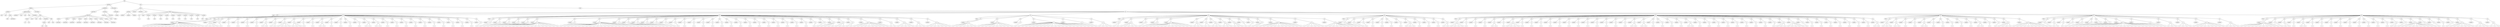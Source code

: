 graph Tree {
	"t0" [label = "TEI"];
	"t1" [label = "teiHeader"];
	"t2" [label = "fileDesc"];
	"t3" [label = "titleStmt"];
	"t4" [label = "title"];
	"t5" [label = "title"];
	"t6" [label = "author"];
	"t7" [label = "idno"];
	"t8" [label = "persName"];
	"t9" [label = "publicationStmt"];
	"t10" [label = "publisher"];
	"t11" [label = "idno"];
	"t12" [label = "idno"];
	"t13" [label = "idno"];
	"t14" [label = "availability"];
	"t15" [label = "licence"];
	"t16" [label = "ab"];
	"t17" [label = "ref"];
	"t18" [label = "sourceDesc"];
	"t19" [label = "bibl"];
	"t20" [label = "name"];
	"t21" [label = "idno"];
	"t22" [label = "idno"];
	"t23" [label = "availability"];
	"t24" [label = "licence"];
	"t25" [label = "ab"];
	"t26" [label = "ref"];
	"t27" [label = "bibl"];
	"t28" [label = "date"];
	"t29" [label = "idno"];
	"t30" [label = "profileDesc"];
	"t31" [label = "particDesc"];
	"t32" [label = "listPerson"];
	"t33" [label = "person"];
	"t34" [label = "persName"];
	"t35" [label = "person"];
	"t36" [label = "persName"];
	"t37" [label = "person"];
	"t38" [label = "persName"];
	"t39" [label = "person"];
	"t40" [label = "persName"];
	"t41" [label = "person"];
	"t42" [label = "persName"];
	"t43" [label = "person"];
	"t44" [label = "persName"];
	"t45" [label = "person"];
	"t46" [label = "persName"];
	"t47" [label = "person"];
	"t48" [label = "persName"];
	"t49" [label = "person"];
	"t50" [label = "persName"];
	"t51" [label = "textClass"];
	"t52" [label = "keywords"];
	"t53" [label = "term"];
	"t54" [label = "term"];
	"t55" [label = "classCode"];
	"t56" [label = "revisionDesc"];
	"t57" [label = "listChange"];
	"t58" [label = "change"];
	"t59" [label = "text"];
	"t60" [label = "front"];
	"t61" [label = "docTitle"];
	"t62" [label = "titlePart"];
	"t63" [label = "titlePart"];
	"t64" [label = "titlePart"];
	"t65" [label = "docDate"];
	"t66" [label = "docAuthor"];
	"t67" [label = "div"];
	"t68" [label = "div"];
	"t69" [label = "p"];
	"t70" [label = "castList"];
	"t71" [label = "head"];
	"t72" [label = "castItem"];
	"t73" [label = "role"];
	"t74" [label = "castItem"];
	"t75" [label = "role"];
	"t76" [label = "castItem"];
	"t77" [label = "role"];
	"t78" [label = "castItem"];
	"t79" [label = "role"];
	"t80" [label = "castItem"];
	"t81" [label = "role"];
	"t82" [label = "castItem"];
	"t83" [label = "role"];
	"t84" [label = "castItem"];
	"t85" [label = "role"];
	"t86" [label = "castItem"];
	"t87" [label = "role"];
	"t88" [label = "castItem"];
	"t89" [label = "role"];
	"t90" [label = "castItem"];
	"t91" [label = "role"];
	"t92" [label = "body"];
	"t93" [label = "div"];
	"t94" [label = "head"];
	"t95" [label = "div"];
	"t96" [label = "head"];
	"t97" [label = "sp"];
	"t98" [label = "speaker"];
	"t99" [label = "p"];
	"t100" [label = "s"];
	"t101" [label = "s"];
	"t102" [label = "s"];
	"t103" [label = "s"];
	"t104" [label = "s"];
	"t105" [label = "s"];
	"t106" [label = "s"];
	"t107" [label = "s"];
	"t108" [label = "s"];
	"t109" [label = "s"];
	"t110" [label = "s"];
	"t111" [label = "s"];
	"t112" [label = "s"];
	"t113" [label = "s"];
	"t114" [label = "s"];
	"t115" [label = "s"];
	"t116" [label = "s"];
	"t117" [label = "div"];
	"t118" [label = "head"];
	"t119" [label = "sp"];
	"t120" [label = "speaker"];
	"t121" [label = "p"];
	"t122" [label = "s"];
	"t123" [label = "s"];
	"t124" [label = "s"];
	"t125" [label = "s"];
	"t126" [label = "sp"];
	"t127" [label = "speaker"];
	"t128" [label = "p"];
	"t129" [label = "s"];
	"t130" [label = "sp"];
	"t131" [label = "speaker"];
	"t132" [label = "p"];
	"t133" [label = "s"];
	"t134" [label = "sp"];
	"t135" [label = "speaker"];
	"t136" [label = "p"];
	"t137" [label = "s"];
	"t138" [label = "sp"];
	"t139" [label = "speaker"];
	"t140" [label = "p"];
	"t141" [label = "s"];
	"t142" [label = "sp"];
	"t143" [label = "speaker"];
	"t144" [label = "p"];
	"t145" [label = "s"];
	"t146" [label = "sp"];
	"t147" [label = "speaker"];
	"t148" [label = "p"];
	"t149" [label = "s"];
	"t150" [label = "s"];
	"t151" [label = "sp"];
	"t152" [label = "speaker"];
	"t153" [label = "p"];
	"t154" [label = "s"];
	"t155" [label = "s"];
	"t156" [label = "sp"];
	"t157" [label = "speaker"];
	"t158" [label = "p"];
	"t159" [label = "s"];
	"t160" [label = "s"];
	"t161" [label = "s"];
	"t162" [label = "s"];
	"t163" [label = "sp"];
	"t164" [label = "speaker"];
	"t165" [label = "p"];
	"t166" [label = "s"];
	"t167" [label = "s"];
	"t168" [label = "s"];
	"t169" [label = "sp"];
	"t170" [label = "speaker"];
	"t171" [label = "p"];
	"t172" [label = "s"];
	"t173" [label = "sp"];
	"t174" [label = "speaker"];
	"t175" [label = "p"];
	"t176" [label = "s"];
	"t177" [label = "sp"];
	"t178" [label = "speaker"];
	"t179" [label = "p"];
	"t180" [label = "s"];
	"t181" [label = "s"];
	"t182" [label = "sp"];
	"t183" [label = "speaker"];
	"t184" [label = "p"];
	"t185" [label = "s"];
	"t186" [label = "sp"];
	"t187" [label = "speaker"];
	"t188" [label = "p"];
	"t189" [label = "s"];
	"t190" [label = "sp"];
	"t191" [label = "speaker"];
	"t192" [label = "p"];
	"t193" [label = "s"];
	"t194" [label = "sp"];
	"t195" [label = "speaker"];
	"t196" [label = "p"];
	"t197" [label = "s"];
	"t198" [label = "sp"];
	"t199" [label = "speaker"];
	"t200" [label = "p"];
	"t201" [label = "s"];
	"t202" [label = "s"];
	"t203" [label = "sp"];
	"t204" [label = "speaker"];
	"t205" [label = "p"];
	"t206" [label = "s"];
	"t207" [label = "s"];
	"t208" [label = "sp"];
	"t209" [label = "speaker"];
	"t210" [label = "p"];
	"t211" [label = "s"];
	"t212" [label = "sp"];
	"t213" [label = "speaker"];
	"t214" [label = "p"];
	"t215" [label = "s"];
	"t216" [label = "sp"];
	"t217" [label = "speaker"];
	"t218" [label = "p"];
	"t219" [label = "s"];
	"t220" [label = "sp"];
	"t221" [label = "speaker"];
	"t222" [label = "p"];
	"t223" [label = "s"];
	"t224" [label = "sp"];
	"t225" [label = "speaker"];
	"t226" [label = "p"];
	"t227" [label = "s"];
	"t228" [label = "sp"];
	"t229" [label = "speaker"];
	"t230" [label = "p"];
	"t231" [label = "s"];
	"t232" [label = "sp"];
	"t233" [label = "speaker"];
	"t234" [label = "p"];
	"t235" [label = "s"];
	"t236" [label = "sp"];
	"t237" [label = "speaker"];
	"t238" [label = "p"];
	"t239" [label = "s"];
	"t240" [label = "sp"];
	"t241" [label = "speaker"];
	"t242" [label = "p"];
	"t243" [label = "s"];
	"t244" [label = "sp"];
	"t245" [label = "speaker"];
	"t246" [label = "p"];
	"t247" [label = "s"];
	"t248" [label = "sp"];
	"t249" [label = "speaker"];
	"t250" [label = "p"];
	"t251" [label = "s"];
	"t252" [label = "div"];
	"t253" [label = "head"];
	"t254" [label = "sp"];
	"t255" [label = "speaker"];
	"t256" [label = "p"];
	"t257" [label = "s"];
	"t258" [label = "sp"];
	"t259" [label = "speaker"];
	"t260" [label = "p"];
	"t261" [label = "s"];
	"t262" [label = "sp"];
	"t263" [label = "speaker"];
	"t264" [label = "p"];
	"t265" [label = "s"];
	"t266" [label = "sp"];
	"t267" [label = "speaker"];
	"t268" [label = "p"];
	"t269" [label = "s"];
	"t270" [label = "sp"];
	"t271" [label = "speaker"];
	"t272" [label = "p"];
	"t273" [label = "s"];
	"t274" [label = "s"];
	"t275" [label = "s"];
	"t276" [label = "sp"];
	"t277" [label = "speaker"];
	"t278" [label = "p"];
	"t279" [label = "s"];
	"t280" [label = "s"];
	"t281" [label = "s"];
	"t282" [label = "s"];
	"t283" [label = "s"];
	"t284" [label = "s"];
	"t285" [label = "s"];
	"t286" [label = "s"];
	"t287" [label = "s"];
	"t288" [label = "s"];
	"t289" [label = "s"];
	"t290" [label = "s"];
	"t291" [label = "s"];
	"t292" [label = "s"];
	"t293" [label = "s"];
	"t294" [label = "sp"];
	"t295" [label = "speaker"];
	"t296" [label = "p"];
	"t297" [label = "s"];
	"t298" [label = "sp"];
	"t299" [label = "speaker"];
	"t300" [label = "p"];
	"t301" [label = "s"];
	"t302" [label = "s"];
	"t303" [label = "s"];
	"t304" [label = "s"];
	"t305" [label = "s"];
	"t306" [label = "s"];
	"t307" [label = "s"];
	"t308" [label = "s"];
	"t309" [label = "s"];
	"t310" [label = "s"];
	"t311" [label = "s"];
	"t312" [label = "s"];
	"t313" [label = "s"];
	"t314" [label = "s"];
	"t315" [label = "s"];
	"t316" [label = "s"];
	"t317" [label = "s"];
	"t318" [label = "s"];
	"t319" [label = "s"];
	"t320" [label = "sp"];
	"t321" [label = "speaker"];
	"t322" [label = "p"];
	"t323" [label = "s"];
	"t324" [label = "s"];
	"t325" [label = "sp"];
	"t326" [label = "speaker"];
	"t327" [label = "p"];
	"t328" [label = "s"];
	"t329" [label = "s"];
	"t330" [label = "s"];
	"t331" [label = "s"];
	"t332" [label = "s"];
	"t333" [label = "sp"];
	"t334" [label = "speaker"];
	"t335" [label = "p"];
	"t336" [label = "s"];
	"t337" [label = "s"];
	"t338" [label = "sp"];
	"t339" [label = "speaker"];
	"t340" [label = "p"];
	"t341" [label = "s"];
	"t342" [label = "sp"];
	"t343" [label = "speaker"];
	"t344" [label = "p"];
	"t345" [label = "s"];
	"t346" [label = "sp"];
	"t347" [label = "speaker"];
	"t348" [label = "p"];
	"t349" [label = "s"];
	"t350" [label = "sp"];
	"t351" [label = "speaker"];
	"t352" [label = "p"];
	"t353" [label = "s"];
	"t354" [label = "sp"];
	"t355" [label = "speaker"];
	"t356" [label = "p"];
	"t357" [label = "s"];
	"t358" [label = "sp"];
	"t359" [label = "speaker"];
	"t360" [label = "p"];
	"t361" [label = "s"];
	"t362" [label = "sp"];
	"t363" [label = "speaker"];
	"t364" [label = "p"];
	"t365" [label = "s"];
	"t366" [label = "sp"];
	"t367" [label = "speaker"];
	"t368" [label = "p"];
	"t369" [label = "s"];
	"t370" [label = "sp"];
	"t371" [label = "speaker"];
	"t372" [label = "p"];
	"t373" [label = "s"];
	"t374" [label = "sp"];
	"t375" [label = "speaker"];
	"t376" [label = "p"];
	"t377" [label = "s"];
	"t378" [label = "sp"];
	"t379" [label = "speaker"];
	"t380" [label = "p"];
	"t381" [label = "s"];
	"t382" [label = "sp"];
	"t383" [label = "speaker"];
	"t384" [label = "p"];
	"t385" [label = "s"];
	"t386" [label = "sp"];
	"t387" [label = "speaker"];
	"t388" [label = "p"];
	"t389" [label = "s"];
	"t390" [label = "sp"];
	"t391" [label = "speaker"];
	"t392" [label = "p"];
	"t393" [label = "s"];
	"t394" [label = "sp"];
	"t395" [label = "speaker"];
	"t396" [label = "p"];
	"t397" [label = "s"];
	"t398" [label = "sp"];
	"t399" [label = "speaker"];
	"t400" [label = "p"];
	"t401" [label = "s"];
	"t402" [label = "sp"];
	"t403" [label = "speaker"];
	"t404" [label = "p"];
	"t405" [label = "s"];
	"t406" [label = "sp"];
	"t407" [label = "speaker"];
	"t408" [label = "p"];
	"t409" [label = "s"];
	"t410" [label = "sp"];
	"t411" [label = "speaker"];
	"t412" [label = "p"];
	"t413" [label = "s"];
	"t414" [label = "sp"];
	"t415" [label = "speaker"];
	"t416" [label = "p"];
	"t417" [label = "s"];
	"t418" [label = "sp"];
	"t419" [label = "speaker"];
	"t420" [label = "p"];
	"t421" [label = "s"];
	"t422" [label = "s"];
	"t423" [label = "s"];
	"t424" [label = "s"];
	"t425" [label = "sp"];
	"t426" [label = "speaker"];
	"t427" [label = "p"];
	"t428" [label = "s"];
	"t429" [label = "s"];
	"t430" [label = "s"];
	"t431" [label = "sp"];
	"t432" [label = "speaker"];
	"t433" [label = "p"];
	"t434" [label = "s"];
	"t435" [label = "s"];
	"t436" [label = "sp"];
	"t437" [label = "speaker"];
	"t438" [label = "p"];
	"t439" [label = "s"];
	"t440" [label = "s"];
	"t441" [label = "s"];
	"t442" [label = "s"];
	"t443" [label = "s"];
	"t444" [label = "s"];
	"t445" [label = "s"];
	"t446" [label = "s"];
	"t447" [label = "s"];
	"t448" [label = "s"];
	"t449" [label = "sp"];
	"t450" [label = "speaker"];
	"t451" [label = "p"];
	"t452" [label = "s"];
	"t453" [label = "s"];
	"t454" [label = "sp"];
	"t455" [label = "speaker"];
	"t456" [label = "p"];
	"t457" [label = "s"];
	"t458" [label = "s"];
	"t459" [label = "s"];
	"t460" [label = "s"];
	"t461" [label = "s"];
	"t462" [label = "sp"];
	"t463" [label = "speaker"];
	"t464" [label = "p"];
	"t465" [label = "s"];
	"t466" [label = "s"];
	"t467" [label = "s"];
	"t468" [label = "sp"];
	"t469" [label = "speaker"];
	"t470" [label = "p"];
	"t471" [label = "s"];
	"t472" [label = "s"];
	"t473" [label = "s"];
	"t474" [label = "s"];
	"t475" [label = "s"];
	"t476" [label = "s"];
	"t477" [label = "s"];
	"t478" [label = "div"];
	"t479" [label = "head"];
	"t480" [label = "sp"];
	"t481" [label = "speaker"];
	"t482" [label = "p"];
	"t483" [label = "s"];
	"t484" [label = "s"];
	"t485" [label = "s"];
	"t486" [label = "s"];
	"t487" [label = "s"];
	"t488" [label = "s"];
	"t489" [label = "s"];
	"t490" [label = "sp"];
	"t491" [label = "speaker"];
	"t492" [label = "p"];
	"t493" [label = "s"];
	"t494" [label = "s"];
	"t495" [label = "s"];
	"t496" [label = "s"];
	"t497" [label = "s"];
	"t498" [label = "s"];
	"t499" [label = "s"];
	"t500" [label = "s"];
	"t501" [label = "s"];
	"t502" [label = "s"];
	"t503" [label = "sp"];
	"t504" [label = "speaker"];
	"t505" [label = "p"];
	"t506" [label = "s"];
	"t507" [label = "sp"];
	"t508" [label = "speaker"];
	"t509" [label = "p"];
	"t510" [label = "s"];
	"t511" [label = "s"];
	"t512" [label = "s"];
	"t513" [label = "s"];
	"t514" [label = "s"];
	"t515" [label = "s"];
	"t516" [label = "s"];
	"t517" [label = "s"];
	"t518" [label = "s"];
	"t519" [label = "s"];
	"t520" [label = "s"];
	"t521" [label = "s"];
	"t522" [label = "s"];
	"t523" [label = "s"];
	"t524" [label = "s"];
	"t525" [label = "s"];
	"t526" [label = "s"];
	"t527" [label = "s"];
	"t528" [label = "s"];
	"t529" [label = "s"];
	"t530" [label = "s"];
	"t531" [label = "sp"];
	"t532" [label = "speaker"];
	"t533" [label = "p"];
	"t534" [label = "s"];
	"t535" [label = "sp"];
	"t536" [label = "speaker"];
	"t537" [label = "p"];
	"t538" [label = "s"];
	"t539" [label = "s"];
	"t540" [label = "s"];
	"t541" [label = "s"];
	"t542" [label = "div"];
	"t543" [label = "head"];
	"t544" [label = "sp"];
	"t545" [label = "speaker"];
	"t546" [label = "p"];
	"t547" [label = "s"];
	"t548" [label = "s"];
	"t549" [label = "sp"];
	"t550" [label = "speaker"];
	"t551" [label = "p"];
	"t552" [label = "s"];
	"t553" [label = "s"];
	"t554" [label = "s"];
	"t555" [label = "s"];
	"t556" [label = "s"];
	"t557" [label = "sp"];
	"t558" [label = "speaker"];
	"t559" [label = "p"];
	"t560" [label = "s"];
	"t561" [label = "sp"];
	"t562" [label = "speaker"];
	"t563" [label = "p"];
	"t564" [label = "s"];
	"t565" [label = "sp"];
	"t566" [label = "speaker"];
	"t567" [label = "p"];
	"t568" [label = "s"];
	"t569" [label = "s"];
	"t570" [label = "s"];
	"t571" [label = "s"];
	"t572" [label = "s"];
	"t573" [label = "s"];
	"t574" [label = "s"];
	"t575" [label = "s"];
	"t576" [label = "s"];
	"t577" [label = "s"];
	"t578" [label = "s"];
	"t579" [label = "s"];
	"t580" [label = "s"];
	"t581" [label = "sp"];
	"t582" [label = "speaker"];
	"t583" [label = "p"];
	"t584" [label = "s"];
	"t585" [label = "s"];
	"t586" [label = "s"];
	"t587" [label = "sp"];
	"t588" [label = "speaker"];
	"t589" [label = "p"];
	"t590" [label = "s"];
	"t591" [label = "s"];
	"t592" [label = "sp"];
	"t593" [label = "speaker"];
	"t594" [label = "p"];
	"t595" [label = "s"];
	"t596" [label = "s"];
	"t597" [label = "s"];
	"t598" [label = "sp"];
	"t599" [label = "speaker"];
	"t600" [label = "p"];
	"t601" [label = "s"];
	"t602" [label = "s"];
	"t603" [label = "s"];
	"t604" [label = "sp"];
	"t605" [label = "speaker"];
	"t606" [label = "p"];
	"t607" [label = "s"];
	"t608" [label = "s"];
	"t609" [label = "s"];
	"t610" [label = "sp"];
	"t611" [label = "speaker"];
	"t612" [label = "p"];
	"t613" [label = "s"];
	"t614" [label = "sp"];
	"t615" [label = "speaker"];
	"t616" [label = "p"];
	"t617" [label = "s"];
	"t618" [label = "sp"];
	"t619" [label = "speaker"];
	"t620" [label = "p"];
	"t621" [label = "s"];
	"t622" [label = "s"];
	"t623" [label = "sp"];
	"t624" [label = "speaker"];
	"t625" [label = "p"];
	"t626" [label = "s"];
	"t627" [label = "s"];
	"t628" [label = "s"];
	"t629" [label = "s"];
	"t630" [label = "s"];
	"t631" [label = "s"];
	"t632" [label = "s"];
	"t633" [label = "s"];
	"t634" [label = "s"];
	"t635" [label = "s"];
	"t636" [label = "s"];
	"t637" [label = "s"];
	"t638" [label = "sp"];
	"t639" [label = "speaker"];
	"t640" [label = "p"];
	"t641" [label = "s"];
	"t642" [label = "s"];
	"t643" [label = "s"];
	"t644" [label = "s"];
	"t645" [label = "s"];
	"t646" [label = "s"];
	"t647" [label = "sp"];
	"t648" [label = "speaker"];
	"t649" [label = "p"];
	"t650" [label = "s"];
	"t651" [label = "s"];
	"t652" [label = "s"];
	"t653" [label = "s"];
	"t654" [label = "s"];
	"t655" [label = "s"];
	"t656" [label = "s"];
	"t657" [label = "s"];
	"t658" [label = "div"];
	"t659" [label = "head"];
	"t660" [label = "sp"];
	"t661" [label = "speaker"];
	"t662" [label = "p"];
	"t663" [label = "s"];
	"t664" [label = "s"];
	"t665" [label = "sp"];
	"t666" [label = "speaker"];
	"t667" [label = "p"];
	"t668" [label = "s"];
	"t669" [label = "sp"];
	"t670" [label = "speaker"];
	"t671" [label = "p"];
	"t672" [label = "s"];
	"t673" [label = "sp"];
	"t674" [label = "speaker"];
	"t675" [label = "p"];
	"t676" [label = "s"];
	"t677" [label = "sp"];
	"t678" [label = "speaker"];
	"t679" [label = "p"];
	"t680" [label = "s"];
	"t681" [label = "sp"];
	"t682" [label = "speaker"];
	"t683" [label = "p"];
	"t684" [label = "s"];
	"t685" [label = "sp"];
	"t686" [label = "speaker"];
	"t687" [label = "p"];
	"t688" [label = "s"];
	"t689" [label = "sp"];
	"t690" [label = "speaker"];
	"t691" [label = "p"];
	"t692" [label = "s"];
	"t693" [label = "s"];
	"t694" [label = "s"];
	"t695" [label = "sp"];
	"t696" [label = "speaker"];
	"t697" [label = "p"];
	"t698" [label = "s"];
	"t699" [label = "sp"];
	"t700" [label = "speaker"];
	"t701" [label = "p"];
	"t702" [label = "s"];
	"t703" [label = "sp"];
	"t704" [label = "speaker"];
	"t705" [label = "p"];
	"t706" [label = "s"];
	"t707" [label = "sp"];
	"t708" [label = "speaker"];
	"t709" [label = "p"];
	"t710" [label = "s"];
	"t711" [label = "s"];
	"t712" [label = "div"];
	"t713" [label = "head"];
	"t714" [label = "sp"];
	"t715" [label = "speaker"];
	"t716" [label = "p"];
	"t717" [label = "s"];
	"t718" [label = "s"];
	"t719" [label = "s"];
	"t720" [label = "s"];
	"t721" [label = "sp"];
	"t722" [label = "speaker"];
	"t723" [label = "p"];
	"t724" [label = "s"];
	"t725" [label = "sp"];
	"t726" [label = "speaker"];
	"t727" [label = "p"];
	"t728" [label = "s"];
	"t729" [label = "sp"];
	"t730" [label = "speaker"];
	"t731" [label = "p"];
	"t732" [label = "s"];
	"t733" [label = "sp"];
	"t734" [label = "speaker"];
	"t735" [label = "p"];
	"t736" [label = "s"];
	"t737" [label = "s"];
	"t738" [label = "sp"];
	"t739" [label = "speaker"];
	"t740" [label = "p"];
	"t741" [label = "s"];
	"t742" [label = "sp"];
	"t743" [label = "speaker"];
	"t744" [label = "p"];
	"t745" [label = "s"];
	"t746" [label = "s"];
	"t747" [label = "s"];
	"t748" [label = "s"];
	"t749" [label = "sp"];
	"t750" [label = "speaker"];
	"t751" [label = "p"];
	"t752" [label = "s"];
	"t753" [label = "sp"];
	"t754" [label = "speaker"];
	"t755" [label = "p"];
	"t756" [label = "s"];
	"t757" [label = "sp"];
	"t758" [label = "speaker"];
	"t759" [label = "p"];
	"t760" [label = "s"];
	"t761" [label = "sp"];
	"t762" [label = "speaker"];
	"t763" [label = "p"];
	"t764" [label = "s"];
	"t765" [label = "sp"];
	"t766" [label = "speaker"];
	"t767" [label = "p"];
	"t768" [label = "s"];
	"t769" [label = "sp"];
	"t770" [label = "speaker"];
	"t771" [label = "p"];
	"t772" [label = "s"];
	"t773" [label = "sp"];
	"t774" [label = "speaker"];
	"t775" [label = "p"];
	"t776" [label = "s"];
	"t777" [label = "sp"];
	"t778" [label = "speaker"];
	"t779" [label = "p"];
	"t780" [label = "s"];
	"t781" [label = "sp"];
	"t782" [label = "speaker"];
	"t783" [label = "p"];
	"t784" [label = "s"];
	"t785" [label = "sp"];
	"t786" [label = "speaker"];
	"t787" [label = "p"];
	"t788" [label = "s"];
	"t789" [label = "sp"];
	"t790" [label = "speaker"];
	"t791" [label = "p"];
	"t792" [label = "s"];
	"t793" [label = "sp"];
	"t794" [label = "speaker"];
	"t795" [label = "p"];
	"t796" [label = "s"];
	"t797" [label = "sp"];
	"t798" [label = "speaker"];
	"t799" [label = "p"];
	"t800" [label = "s"];
	"t801" [label = "s"];
	"t802" [label = "sp"];
	"t803" [label = "speaker"];
	"t804" [label = "p"];
	"t805" [label = "s"];
	"t806" [label = "s"];
	"t807" [label = "sp"];
	"t808" [label = "speaker"];
	"t809" [label = "p"];
	"t810" [label = "s"];
	"t811" [label = "sp"];
	"t812" [label = "speaker"];
	"t813" [label = "p"];
	"t814" [label = "s"];
	"t815" [label = "sp"];
	"t816" [label = "speaker"];
	"t817" [label = "p"];
	"t818" [label = "s"];
	"t819" [label = "sp"];
	"t820" [label = "speaker"];
	"t821" [label = "p"];
	"t822" [label = "s"];
	"t823" [label = "sp"];
	"t824" [label = "speaker"];
	"t825" [label = "p"];
	"t826" [label = "s"];
	"t827" [label = "s"];
	"t828" [label = "sp"];
	"t829" [label = "speaker"];
	"t830" [label = "p"];
	"t831" [label = "s"];
	"t832" [label = "sp"];
	"t833" [label = "speaker"];
	"t834" [label = "p"];
	"t835" [label = "s"];
	"t836" [label = "sp"];
	"t837" [label = "speaker"];
	"t838" [label = "p"];
	"t839" [label = "s"];
	"t840" [label = "sp"];
	"t841" [label = "speaker"];
	"t842" [label = "p"];
	"t843" [label = "s"];
	"t844" [label = "sp"];
	"t845" [label = "speaker"];
	"t846" [label = "p"];
	"t847" [label = "s"];
	"t848" [label = "sp"];
	"t849" [label = "speaker"];
	"t850" [label = "p"];
	"t851" [label = "s"];
	"t852" [label = "sp"];
	"t853" [label = "speaker"];
	"t854" [label = "p"];
	"t855" [label = "s"];
	"t856" [label = "sp"];
	"t857" [label = "speaker"];
	"t858" [label = "p"];
	"t859" [label = "s"];
	"t860" [label = "sp"];
	"t861" [label = "speaker"];
	"t862" [label = "p"];
	"t863" [label = "s"];
	"t864" [label = "sp"];
	"t865" [label = "speaker"];
	"t866" [label = "p"];
	"t867" [label = "s"];
	"t868" [label = "s"];
	"t869" [label = "s"];
	"t870" [label = "sp"];
	"t871" [label = "speaker"];
	"t872" [label = "p"];
	"t873" [label = "s"];
	"t874" [label = "s"];
	"t875" [label = "s"];
	"t876" [label = "s"];
	"t877" [label = "s"];
	"t878" [label = "sp"];
	"t879" [label = "speaker"];
	"t880" [label = "p"];
	"t881" [label = "s"];
	"t882" [label = "sp"];
	"t883" [label = "speaker"];
	"t884" [label = "p"];
	"t885" [label = "s"];
	"t886" [label = "sp"];
	"t887" [label = "speaker"];
	"t888" [label = "p"];
	"t889" [label = "s"];
	"t890" [label = "sp"];
	"t891" [label = "speaker"];
	"t892" [label = "p"];
	"t893" [label = "s"];
	"t894" [label = "sp"];
	"t895" [label = "speaker"];
	"t896" [label = "p"];
	"t897" [label = "s"];
	"t898" [label = "sp"];
	"t899" [label = "speaker"];
	"t900" [label = "p"];
	"t901" [label = "s"];
	"t902" [label = "sp"];
	"t903" [label = "speaker"];
	"t904" [label = "p"];
	"t905" [label = "s"];
	"t906" [label = "sp"];
	"t907" [label = "speaker"];
	"t908" [label = "p"];
	"t909" [label = "s"];
	"t910" [label = "sp"];
	"t911" [label = "speaker"];
	"t912" [label = "p"];
	"t913" [label = "s"];
	"t914" [label = "s"];
	"t915" [label = "div"];
	"t916" [label = "head"];
	"t917" [label = "sp"];
	"t918" [label = "speaker"];
	"t919" [label = "p"];
	"t920" [label = "s"];
	"t921" [label = "s"];
	"t922" [label = "s"];
	"t923" [label = "sp"];
	"t924" [label = "speaker"];
	"t925" [label = "p"];
	"t926" [label = "s"];
	"t927" [label = "s"];
	"t928" [label = "sp"];
	"t929" [label = "speaker"];
	"t930" [label = "p"];
	"t931" [label = "s"];
	"t932" [label = "sp"];
	"t933" [label = "speaker"];
	"t934" [label = "p"];
	"t935" [label = "s"];
	"t936" [label = "sp"];
	"t937" [label = "speaker"];
	"t938" [label = "p"];
	"t939" [label = "s"];
	"t940" [label = "s"];
	"t941" [label = "sp"];
	"t942" [label = "speaker"];
	"t943" [label = "p"];
	"t944" [label = "s"];
	"t945" [label = "sp"];
	"t946" [label = "speaker"];
	"t947" [label = "p"];
	"t948" [label = "s"];
	"t949" [label = "sp"];
	"t950" [label = "speaker"];
	"t951" [label = "p"];
	"t952" [label = "s"];
	"t953" [label = "sp"];
	"t954" [label = "speaker"];
	"t955" [label = "p"];
	"t956" [label = "s"];
	"t957" [label = "sp"];
	"t958" [label = "speaker"];
	"t959" [label = "p"];
	"t960" [label = "s"];
	"t961" [label = "sp"];
	"t962" [label = "speaker"];
	"t963" [label = "p"];
	"t964" [label = "s"];
	"t965" [label = "s"];
	"t966" [label = "sp"];
	"t967" [label = "speaker"];
	"t968" [label = "p"];
	"t969" [label = "s"];
	"t970" [label = "sp"];
	"t971" [label = "speaker"];
	"t972" [label = "p"];
	"t973" [label = "s"];
	"t974" [label = "sp"];
	"t975" [label = "speaker"];
	"t976" [label = "p"];
	"t977" [label = "s"];
	"t978" [label = "s"];
	"t979" [label = "s"];
	"t980" [label = "s"];
	"t981" [label = "sp"];
	"t982" [label = "speaker"];
	"t983" [label = "p"];
	"t984" [label = "s"];
	"t985" [label = "s"];
	"t986" [label = "s"];
	"t987" [label = "s"];
	"t988" [label = "s"];
	"t989" [label = "s"];
	"t990" [label = "s"];
	"t991" [label = "s"];
	"t992" [label = "s"];
	"t993" [label = "s"];
	"t994" [label = "div"];
	"t995" [label = "head"];
	"t996" [label = "sp"];
	"t997" [label = "speaker"];
	"t998" [label = "p"];
	"t999" [label = "s"];
	"t1000" [label = "sp"];
	"t1001" [label = "speaker"];
	"t1002" [label = "p"];
	"t1003" [label = "s"];
	"t1004" [label = "s"];
	"t1005" [label = "sp"];
	"t1006" [label = "speaker"];
	"t1007" [label = "p"];
	"t1008" [label = "s"];
	"t1009" [label = "sp"];
	"t1010" [label = "speaker"];
	"t1011" [label = "p"];
	"t1012" [label = "s"];
	"t1013" [label = "sp"];
	"t1014" [label = "speaker"];
	"t1015" [label = "p"];
	"t1016" [label = "s"];
	"t1017" [label = "sp"];
	"t1018" [label = "speaker"];
	"t1019" [label = "p"];
	"t1020" [label = "s"];
	"t1021" [label = "s"];
	"t1022" [label = "sp"];
	"t1023" [label = "speaker"];
	"t1024" [label = "p"];
	"t1025" [label = "s"];
	"t1026" [label = "sp"];
	"t1027" [label = "speaker"];
	"t1028" [label = "p"];
	"t1029" [label = "s"];
	"t1030" [label = "sp"];
	"t1031" [label = "speaker"];
	"t1032" [label = "p"];
	"t1033" [label = "s"];
	"t1034" [label = "s"];
	"t1035" [label = "s"];
	"t1036" [label = "s"];
	"t1037" [label = "s"];
	"t1038" [label = "s"];
	"t1039" [label = "s"];
	"t1040" [label = "s"];
	"t1041" [label = "s"];
	"t1042" [label = "s"];
	"t1043" [label = "s"];
	"t1044" [label = "s"];
	"t1045" [label = "s"];
	"t1046" [label = "s"];
	"t1047" [label = "s"];
	"t1048" [label = "s"];
	"t1049" [label = "s"];
	"t1050" [label = "s"];
	"t1051" [label = "s"];
	"t1052" [label = "s"];
	"t1053" [label = "s"];
	"t1054" [label = "sp"];
	"t1055" [label = "speaker"];
	"t1056" [label = "p"];
	"t1057" [label = "s"];
	"t1058" [label = "sp"];
	"t1059" [label = "speaker"];
	"t1060" [label = "p"];
	"t1061" [label = "s"];
	"t1062" [label = "s"];
	"t1063" [label = "s"];
	"t1064" [label = "sp"];
	"t1065" [label = "speaker"];
	"t1066" [label = "p"];
	"t1067" [label = "s"];
	"t1068" [label = "s"];
	"t1069" [label = "s"];
	"t1070" [label = "s"];
	"t1071" [label = "sp"];
	"t1072" [label = "speaker"];
	"t1073" [label = "p"];
	"t1074" [label = "s"];
	"t1075" [label = "s"];
	"t1076" [label = "s"];
	"t1077" [label = "s"];
	"t1078" [label = "s"];
	"t1079" [label = "s"];
	"t1080" [label = "s"];
	"t1081" [label = "s"];
	"t1082" [label = "s"];
	"t1083" [label = "sp"];
	"t1084" [label = "speaker"];
	"t1085" [label = "p"];
	"t1086" [label = "s"];
	"t1087" [label = "s"];
	"t1088" [label = "s"];
	"t1089" [label = "s"];
	"t1090" [label = "div"];
	"t1091" [label = "head"];
	"t1092" [label = "sp"];
	"t1093" [label = "speaker"];
	"t1094" [label = "p"];
	"t1095" [label = "s"];
	"t1096" [label = "s"];
	"t1097" [label = "s"];
	"t1098" [label = "s"];
	"t1099" [label = "s"];
	"t1100" [label = "s"];
	"t1101" [label = "s"];
	"t1102" [label = "s"];
	"t1103" [label = "s"];
	"t1104" [label = "s"];
	"t1105" [label = "s"];
	"t1106" [label = "sp"];
	"t1107" [label = "speaker"];
	"t1108" [label = "p"];
	"t1109" [label = "s"];
	"t1110" [label = "sp"];
	"t1111" [label = "speaker"];
	"t1112" [label = "p"];
	"t1113" [label = "s"];
	"t1114" [label = "s"];
	"t1115" [label = "sp"];
	"t1116" [label = "speaker"];
	"t1117" [label = "p"];
	"t1118" [label = "s"];
	"t1119" [label = "sp"];
	"t1120" [label = "speaker"];
	"t1121" [label = "p"];
	"t1122" [label = "s"];
	"t1123" [label = "s"];
	"t1124" [label = "sp"];
	"t1125" [label = "speaker"];
	"t1126" [label = "p"];
	"t1127" [label = "s"];
	"t1128" [label = "sp"];
	"t1129" [label = "speaker"];
	"t1130" [label = "p"];
	"t1131" [label = "s"];
	"t1132" [label = "sp"];
	"t1133" [label = "speaker"];
	"t1134" [label = "p"];
	"t1135" [label = "s"];
	"t1136" [label = "sp"];
	"t1137" [label = "speaker"];
	"t1138" [label = "p"];
	"t1139" [label = "s"];
	"t1140" [label = "sp"];
	"t1141" [label = "speaker"];
	"t1142" [label = "p"];
	"t1143" [label = "s"];
	"t1144" [label = "sp"];
	"t1145" [label = "speaker"];
	"t1146" [label = "p"];
	"t1147" [label = "s"];
	"t1148" [label = "sp"];
	"t1149" [label = "speaker"];
	"t1150" [label = "p"];
	"t1151" [label = "s"];
	"t1152" [label = "sp"];
	"t1153" [label = "speaker"];
	"t1154" [label = "p"];
	"t1155" [label = "s"];
	"t1156" [label = "sp"];
	"t1157" [label = "speaker"];
	"t1158" [label = "p"];
	"t1159" [label = "s"];
	"t1160" [label = "sp"];
	"t1161" [label = "speaker"];
	"t1162" [label = "p"];
	"t1163" [label = "s"];
	"t1164" [label = "s"];
	"t1165" [label = "sp"];
	"t1166" [label = "speaker"];
	"t1167" [label = "p"];
	"t1168" [label = "s"];
	"t1169" [label = "sp"];
	"t1170" [label = "speaker"];
	"t1171" [label = "p"];
	"t1172" [label = "s"];
	"t1173" [label = "s"];
	"t1174" [label = "s"];
	"t1175" [label = "s"];
	"t1176" [label = "s"];
	"t1177" [label = "s"];
	"t1178" [label = "s"];
	"t1179" [label = "s"];
	"t1180" [label = "s"];
	"t1181" [label = "sp"];
	"t1182" [label = "speaker"];
	"t1183" [label = "p"];
	"t1184" [label = "s"];
	"t1185" [label = "sp"];
	"t1186" [label = "speaker"];
	"t1187" [label = "p"];
	"t1188" [label = "s"];
	"t1189" [label = "sp"];
	"t1190" [label = "speaker"];
	"t1191" [label = "p"];
	"t1192" [label = "s"];
	"t1193" [label = "sp"];
	"t1194" [label = "speaker"];
	"t1195" [label = "p"];
	"t1196" [label = "s"];
	"t1197" [label = "sp"];
	"t1198" [label = "speaker"];
	"t1199" [label = "p"];
	"t1200" [label = "s"];
	"t1201" [label = "s"];
	"t1202" [label = "s"];
	"t1203" [label = "s"];
	"t1204" [label = "s"];
	"t1205" [label = "s"];
	"t1206" [label = "s"];
	"t1207" [label = "sp"];
	"t1208" [label = "speaker"];
	"t1209" [label = "p"];
	"t1210" [label = "s"];
	"t1211" [label = "s"];
	"t1212" [label = "s"];
	"t1213" [label = "s"];
	"t1214" [label = "sp"];
	"t1215" [label = "speaker"];
	"t1216" [label = "p"];
	"t1217" [label = "s"];
	"t1218" [label = "s"];
	"t1219" [label = "s"];
	"t0" -- "t1";
	"t1" -- "t2";
	"t2" -- "t3";
	"t3" -- "t4";
	"t3" -- "t5";
	"t3" -- "t6";
	"t6" -- "t7";
	"t6" -- "t8";
	"t2" -- "t9";
	"t9" -- "t10";
	"t9" -- "t11";
	"t9" -- "t12";
	"t9" -- "t13";
	"t9" -- "t14";
	"t14" -- "t15";
	"t15" -- "t16";
	"t15" -- "t17";
	"t2" -- "t18";
	"t18" -- "t19";
	"t19" -- "t20";
	"t19" -- "t21";
	"t19" -- "t22";
	"t19" -- "t23";
	"t23" -- "t24";
	"t24" -- "t25";
	"t24" -- "t26";
	"t19" -- "t27";
	"t27" -- "t28";
	"t27" -- "t29";
	"t1" -- "t30";
	"t30" -- "t31";
	"t31" -- "t32";
	"t32" -- "t33";
	"t33" -- "t34";
	"t32" -- "t35";
	"t35" -- "t36";
	"t32" -- "t37";
	"t37" -- "t38";
	"t32" -- "t39";
	"t39" -- "t40";
	"t32" -- "t41";
	"t41" -- "t42";
	"t32" -- "t43";
	"t43" -- "t44";
	"t32" -- "t45";
	"t45" -- "t46";
	"t32" -- "t47";
	"t47" -- "t48";
	"t32" -- "t49";
	"t49" -- "t50";
	"t30" -- "t51";
	"t51" -- "t52";
	"t52" -- "t53";
	"t52" -- "t54";
	"t51" -- "t55";
	"t1" -- "t56";
	"t56" -- "t57";
	"t57" -- "t58";
	"t0" -- "t59";
	"t59" -- "t60";
	"t60" -- "t61";
	"t61" -- "t62";
	"t61" -- "t63";
	"t61" -- "t64";
	"t60" -- "t65";
	"t60" -- "t66";
	"t60" -- "t67";
	"t67" -- "t68";
	"t68" -- "t69";
	"t60" -- "t70";
	"t70" -- "t71";
	"t70" -- "t72";
	"t72" -- "t73";
	"t70" -- "t74";
	"t74" -- "t75";
	"t70" -- "t76";
	"t76" -- "t77";
	"t70" -- "t78";
	"t78" -- "t79";
	"t70" -- "t80";
	"t80" -- "t81";
	"t70" -- "t82";
	"t82" -- "t83";
	"t70" -- "t84";
	"t84" -- "t85";
	"t70" -- "t86";
	"t86" -- "t87";
	"t70" -- "t88";
	"t88" -- "t89";
	"t70" -- "t90";
	"t90" -- "t91";
	"t59" -- "t92";
	"t92" -- "t93";
	"t93" -- "t94";
	"t93" -- "t95";
	"t95" -- "t96";
	"t95" -- "t97";
	"t97" -- "t98";
	"t97" -- "t99";
	"t99" -- "t100";
	"t99" -- "t101";
	"t99" -- "t102";
	"t99" -- "t103";
	"t99" -- "t104";
	"t99" -- "t105";
	"t99" -- "t106";
	"t99" -- "t107";
	"t99" -- "t108";
	"t99" -- "t109";
	"t99" -- "t110";
	"t99" -- "t111";
	"t99" -- "t112";
	"t99" -- "t113";
	"t99" -- "t114";
	"t99" -- "t115";
	"t99" -- "t116";
	"t93" -- "t117";
	"t117" -- "t118";
	"t117" -- "t119";
	"t119" -- "t120";
	"t119" -- "t121";
	"t121" -- "t122";
	"t121" -- "t123";
	"t121" -- "t124";
	"t121" -- "t125";
	"t117" -- "t126";
	"t126" -- "t127";
	"t126" -- "t128";
	"t128" -- "t129";
	"t117" -- "t130";
	"t130" -- "t131";
	"t130" -- "t132";
	"t132" -- "t133";
	"t117" -- "t134";
	"t134" -- "t135";
	"t134" -- "t136";
	"t136" -- "t137";
	"t117" -- "t138";
	"t138" -- "t139";
	"t138" -- "t140";
	"t140" -- "t141";
	"t117" -- "t142";
	"t142" -- "t143";
	"t142" -- "t144";
	"t144" -- "t145";
	"t117" -- "t146";
	"t146" -- "t147";
	"t146" -- "t148";
	"t148" -- "t149";
	"t148" -- "t150";
	"t117" -- "t151";
	"t151" -- "t152";
	"t151" -- "t153";
	"t153" -- "t154";
	"t153" -- "t155";
	"t117" -- "t156";
	"t156" -- "t157";
	"t156" -- "t158";
	"t158" -- "t159";
	"t158" -- "t160";
	"t158" -- "t161";
	"t158" -- "t162";
	"t117" -- "t163";
	"t163" -- "t164";
	"t163" -- "t165";
	"t165" -- "t166";
	"t165" -- "t167";
	"t165" -- "t168";
	"t117" -- "t169";
	"t169" -- "t170";
	"t169" -- "t171";
	"t171" -- "t172";
	"t117" -- "t173";
	"t173" -- "t174";
	"t173" -- "t175";
	"t175" -- "t176";
	"t117" -- "t177";
	"t177" -- "t178";
	"t177" -- "t179";
	"t179" -- "t180";
	"t179" -- "t181";
	"t117" -- "t182";
	"t182" -- "t183";
	"t182" -- "t184";
	"t184" -- "t185";
	"t117" -- "t186";
	"t186" -- "t187";
	"t186" -- "t188";
	"t188" -- "t189";
	"t117" -- "t190";
	"t190" -- "t191";
	"t190" -- "t192";
	"t192" -- "t193";
	"t117" -- "t194";
	"t194" -- "t195";
	"t194" -- "t196";
	"t196" -- "t197";
	"t117" -- "t198";
	"t198" -- "t199";
	"t198" -- "t200";
	"t200" -- "t201";
	"t200" -- "t202";
	"t117" -- "t203";
	"t203" -- "t204";
	"t203" -- "t205";
	"t205" -- "t206";
	"t205" -- "t207";
	"t117" -- "t208";
	"t208" -- "t209";
	"t208" -- "t210";
	"t210" -- "t211";
	"t117" -- "t212";
	"t212" -- "t213";
	"t212" -- "t214";
	"t214" -- "t215";
	"t117" -- "t216";
	"t216" -- "t217";
	"t216" -- "t218";
	"t218" -- "t219";
	"t117" -- "t220";
	"t220" -- "t221";
	"t220" -- "t222";
	"t222" -- "t223";
	"t117" -- "t224";
	"t224" -- "t225";
	"t224" -- "t226";
	"t226" -- "t227";
	"t117" -- "t228";
	"t228" -- "t229";
	"t228" -- "t230";
	"t230" -- "t231";
	"t117" -- "t232";
	"t232" -- "t233";
	"t232" -- "t234";
	"t234" -- "t235";
	"t117" -- "t236";
	"t236" -- "t237";
	"t236" -- "t238";
	"t238" -- "t239";
	"t117" -- "t240";
	"t240" -- "t241";
	"t240" -- "t242";
	"t242" -- "t243";
	"t117" -- "t244";
	"t244" -- "t245";
	"t244" -- "t246";
	"t246" -- "t247";
	"t117" -- "t248";
	"t248" -- "t249";
	"t248" -- "t250";
	"t250" -- "t251";
	"t93" -- "t252";
	"t252" -- "t253";
	"t252" -- "t254";
	"t254" -- "t255";
	"t254" -- "t256";
	"t256" -- "t257";
	"t252" -- "t258";
	"t258" -- "t259";
	"t258" -- "t260";
	"t260" -- "t261";
	"t252" -- "t262";
	"t262" -- "t263";
	"t262" -- "t264";
	"t264" -- "t265";
	"t252" -- "t266";
	"t266" -- "t267";
	"t266" -- "t268";
	"t268" -- "t269";
	"t252" -- "t270";
	"t270" -- "t271";
	"t270" -- "t272";
	"t272" -- "t273";
	"t272" -- "t274";
	"t272" -- "t275";
	"t252" -- "t276";
	"t276" -- "t277";
	"t276" -- "t278";
	"t278" -- "t279";
	"t278" -- "t280";
	"t278" -- "t281";
	"t278" -- "t282";
	"t278" -- "t283";
	"t278" -- "t284";
	"t278" -- "t285";
	"t278" -- "t286";
	"t278" -- "t287";
	"t278" -- "t288";
	"t278" -- "t289";
	"t278" -- "t290";
	"t278" -- "t291";
	"t278" -- "t292";
	"t278" -- "t293";
	"t252" -- "t294";
	"t294" -- "t295";
	"t294" -- "t296";
	"t296" -- "t297";
	"t252" -- "t298";
	"t298" -- "t299";
	"t298" -- "t300";
	"t300" -- "t301";
	"t300" -- "t302";
	"t300" -- "t303";
	"t300" -- "t304";
	"t300" -- "t305";
	"t300" -- "t306";
	"t300" -- "t307";
	"t300" -- "t308";
	"t300" -- "t309";
	"t300" -- "t310";
	"t300" -- "t311";
	"t300" -- "t312";
	"t300" -- "t313";
	"t300" -- "t314";
	"t300" -- "t315";
	"t300" -- "t316";
	"t300" -- "t317";
	"t300" -- "t318";
	"t300" -- "t319";
	"t252" -- "t320";
	"t320" -- "t321";
	"t320" -- "t322";
	"t322" -- "t323";
	"t322" -- "t324";
	"t252" -- "t325";
	"t325" -- "t326";
	"t325" -- "t327";
	"t327" -- "t328";
	"t327" -- "t329";
	"t327" -- "t330";
	"t327" -- "t331";
	"t327" -- "t332";
	"t252" -- "t333";
	"t333" -- "t334";
	"t333" -- "t335";
	"t335" -- "t336";
	"t335" -- "t337";
	"t252" -- "t338";
	"t338" -- "t339";
	"t338" -- "t340";
	"t340" -- "t341";
	"t252" -- "t342";
	"t342" -- "t343";
	"t342" -- "t344";
	"t344" -- "t345";
	"t252" -- "t346";
	"t346" -- "t347";
	"t346" -- "t348";
	"t348" -- "t349";
	"t252" -- "t350";
	"t350" -- "t351";
	"t350" -- "t352";
	"t352" -- "t353";
	"t252" -- "t354";
	"t354" -- "t355";
	"t354" -- "t356";
	"t356" -- "t357";
	"t252" -- "t358";
	"t358" -- "t359";
	"t358" -- "t360";
	"t360" -- "t361";
	"t252" -- "t362";
	"t362" -- "t363";
	"t362" -- "t364";
	"t364" -- "t365";
	"t252" -- "t366";
	"t366" -- "t367";
	"t366" -- "t368";
	"t368" -- "t369";
	"t252" -- "t370";
	"t370" -- "t371";
	"t370" -- "t372";
	"t372" -- "t373";
	"t252" -- "t374";
	"t374" -- "t375";
	"t374" -- "t376";
	"t376" -- "t377";
	"t252" -- "t378";
	"t378" -- "t379";
	"t378" -- "t380";
	"t380" -- "t381";
	"t252" -- "t382";
	"t382" -- "t383";
	"t382" -- "t384";
	"t384" -- "t385";
	"t252" -- "t386";
	"t386" -- "t387";
	"t386" -- "t388";
	"t388" -- "t389";
	"t252" -- "t390";
	"t390" -- "t391";
	"t390" -- "t392";
	"t392" -- "t393";
	"t252" -- "t394";
	"t394" -- "t395";
	"t394" -- "t396";
	"t396" -- "t397";
	"t252" -- "t398";
	"t398" -- "t399";
	"t398" -- "t400";
	"t400" -- "t401";
	"t252" -- "t402";
	"t402" -- "t403";
	"t402" -- "t404";
	"t404" -- "t405";
	"t252" -- "t406";
	"t406" -- "t407";
	"t406" -- "t408";
	"t408" -- "t409";
	"t252" -- "t410";
	"t410" -- "t411";
	"t410" -- "t412";
	"t412" -- "t413";
	"t252" -- "t414";
	"t414" -- "t415";
	"t414" -- "t416";
	"t416" -- "t417";
	"t252" -- "t418";
	"t418" -- "t419";
	"t418" -- "t420";
	"t420" -- "t421";
	"t420" -- "t422";
	"t420" -- "t423";
	"t420" -- "t424";
	"t252" -- "t425";
	"t425" -- "t426";
	"t425" -- "t427";
	"t427" -- "t428";
	"t427" -- "t429";
	"t427" -- "t430";
	"t252" -- "t431";
	"t431" -- "t432";
	"t431" -- "t433";
	"t433" -- "t434";
	"t433" -- "t435";
	"t252" -- "t436";
	"t436" -- "t437";
	"t436" -- "t438";
	"t438" -- "t439";
	"t438" -- "t440";
	"t438" -- "t441";
	"t438" -- "t442";
	"t438" -- "t443";
	"t438" -- "t444";
	"t438" -- "t445";
	"t438" -- "t446";
	"t438" -- "t447";
	"t438" -- "t448";
	"t252" -- "t449";
	"t449" -- "t450";
	"t449" -- "t451";
	"t451" -- "t452";
	"t451" -- "t453";
	"t252" -- "t454";
	"t454" -- "t455";
	"t454" -- "t456";
	"t456" -- "t457";
	"t456" -- "t458";
	"t456" -- "t459";
	"t456" -- "t460";
	"t456" -- "t461";
	"t252" -- "t462";
	"t462" -- "t463";
	"t462" -- "t464";
	"t464" -- "t465";
	"t464" -- "t466";
	"t464" -- "t467";
	"t252" -- "t468";
	"t468" -- "t469";
	"t468" -- "t470";
	"t470" -- "t471";
	"t470" -- "t472";
	"t470" -- "t473";
	"t470" -- "t474";
	"t470" -- "t475";
	"t470" -- "t476";
	"t470" -- "t477";
	"t93" -- "t478";
	"t478" -- "t479";
	"t478" -- "t480";
	"t480" -- "t481";
	"t480" -- "t482";
	"t482" -- "t483";
	"t482" -- "t484";
	"t482" -- "t485";
	"t482" -- "t486";
	"t482" -- "t487";
	"t482" -- "t488";
	"t482" -- "t489";
	"t478" -- "t490";
	"t490" -- "t491";
	"t490" -- "t492";
	"t492" -- "t493";
	"t492" -- "t494";
	"t492" -- "t495";
	"t492" -- "t496";
	"t492" -- "t497";
	"t492" -- "t498";
	"t492" -- "t499";
	"t492" -- "t500";
	"t492" -- "t501";
	"t492" -- "t502";
	"t478" -- "t503";
	"t503" -- "t504";
	"t503" -- "t505";
	"t505" -- "t506";
	"t478" -- "t507";
	"t507" -- "t508";
	"t507" -- "t509";
	"t509" -- "t510";
	"t509" -- "t511";
	"t509" -- "t512";
	"t509" -- "t513";
	"t509" -- "t514";
	"t509" -- "t515";
	"t509" -- "t516";
	"t509" -- "t517";
	"t509" -- "t518";
	"t509" -- "t519";
	"t509" -- "t520";
	"t509" -- "t521";
	"t509" -- "t522";
	"t509" -- "t523";
	"t509" -- "t524";
	"t509" -- "t525";
	"t509" -- "t526";
	"t509" -- "t527";
	"t509" -- "t528";
	"t509" -- "t529";
	"t509" -- "t530";
	"t478" -- "t531";
	"t531" -- "t532";
	"t531" -- "t533";
	"t533" -- "t534";
	"t478" -- "t535";
	"t535" -- "t536";
	"t535" -- "t537";
	"t537" -- "t538";
	"t537" -- "t539";
	"t537" -- "t540";
	"t537" -- "t541";
	"t93" -- "t542";
	"t542" -- "t543";
	"t542" -- "t544";
	"t544" -- "t545";
	"t544" -- "t546";
	"t546" -- "t547";
	"t546" -- "t548";
	"t542" -- "t549";
	"t549" -- "t550";
	"t549" -- "t551";
	"t551" -- "t552";
	"t551" -- "t553";
	"t551" -- "t554";
	"t551" -- "t555";
	"t551" -- "t556";
	"t542" -- "t557";
	"t557" -- "t558";
	"t557" -- "t559";
	"t559" -- "t560";
	"t542" -- "t561";
	"t561" -- "t562";
	"t561" -- "t563";
	"t563" -- "t564";
	"t542" -- "t565";
	"t565" -- "t566";
	"t565" -- "t567";
	"t567" -- "t568";
	"t567" -- "t569";
	"t567" -- "t570";
	"t567" -- "t571";
	"t567" -- "t572";
	"t567" -- "t573";
	"t567" -- "t574";
	"t567" -- "t575";
	"t567" -- "t576";
	"t567" -- "t577";
	"t567" -- "t578";
	"t567" -- "t579";
	"t567" -- "t580";
	"t542" -- "t581";
	"t581" -- "t582";
	"t581" -- "t583";
	"t583" -- "t584";
	"t583" -- "t585";
	"t583" -- "t586";
	"t542" -- "t587";
	"t587" -- "t588";
	"t587" -- "t589";
	"t589" -- "t590";
	"t589" -- "t591";
	"t542" -- "t592";
	"t592" -- "t593";
	"t592" -- "t594";
	"t594" -- "t595";
	"t594" -- "t596";
	"t594" -- "t597";
	"t542" -- "t598";
	"t598" -- "t599";
	"t598" -- "t600";
	"t600" -- "t601";
	"t600" -- "t602";
	"t600" -- "t603";
	"t542" -- "t604";
	"t604" -- "t605";
	"t604" -- "t606";
	"t606" -- "t607";
	"t606" -- "t608";
	"t606" -- "t609";
	"t542" -- "t610";
	"t610" -- "t611";
	"t610" -- "t612";
	"t612" -- "t613";
	"t542" -- "t614";
	"t614" -- "t615";
	"t614" -- "t616";
	"t616" -- "t617";
	"t542" -- "t618";
	"t618" -- "t619";
	"t618" -- "t620";
	"t620" -- "t621";
	"t620" -- "t622";
	"t542" -- "t623";
	"t623" -- "t624";
	"t623" -- "t625";
	"t625" -- "t626";
	"t625" -- "t627";
	"t625" -- "t628";
	"t625" -- "t629";
	"t625" -- "t630";
	"t625" -- "t631";
	"t625" -- "t632";
	"t625" -- "t633";
	"t625" -- "t634";
	"t625" -- "t635";
	"t625" -- "t636";
	"t625" -- "t637";
	"t542" -- "t638";
	"t638" -- "t639";
	"t638" -- "t640";
	"t640" -- "t641";
	"t640" -- "t642";
	"t640" -- "t643";
	"t640" -- "t644";
	"t640" -- "t645";
	"t640" -- "t646";
	"t542" -- "t647";
	"t647" -- "t648";
	"t647" -- "t649";
	"t649" -- "t650";
	"t649" -- "t651";
	"t649" -- "t652";
	"t649" -- "t653";
	"t649" -- "t654";
	"t649" -- "t655";
	"t649" -- "t656";
	"t649" -- "t657";
	"t93" -- "t658";
	"t658" -- "t659";
	"t658" -- "t660";
	"t660" -- "t661";
	"t660" -- "t662";
	"t662" -- "t663";
	"t662" -- "t664";
	"t658" -- "t665";
	"t665" -- "t666";
	"t665" -- "t667";
	"t667" -- "t668";
	"t658" -- "t669";
	"t669" -- "t670";
	"t669" -- "t671";
	"t671" -- "t672";
	"t658" -- "t673";
	"t673" -- "t674";
	"t673" -- "t675";
	"t675" -- "t676";
	"t658" -- "t677";
	"t677" -- "t678";
	"t677" -- "t679";
	"t679" -- "t680";
	"t658" -- "t681";
	"t681" -- "t682";
	"t681" -- "t683";
	"t683" -- "t684";
	"t658" -- "t685";
	"t685" -- "t686";
	"t685" -- "t687";
	"t687" -- "t688";
	"t658" -- "t689";
	"t689" -- "t690";
	"t689" -- "t691";
	"t691" -- "t692";
	"t691" -- "t693";
	"t691" -- "t694";
	"t658" -- "t695";
	"t695" -- "t696";
	"t695" -- "t697";
	"t697" -- "t698";
	"t658" -- "t699";
	"t699" -- "t700";
	"t699" -- "t701";
	"t701" -- "t702";
	"t658" -- "t703";
	"t703" -- "t704";
	"t703" -- "t705";
	"t705" -- "t706";
	"t658" -- "t707";
	"t707" -- "t708";
	"t707" -- "t709";
	"t709" -- "t710";
	"t709" -- "t711";
	"t93" -- "t712";
	"t712" -- "t713";
	"t712" -- "t714";
	"t714" -- "t715";
	"t714" -- "t716";
	"t716" -- "t717";
	"t716" -- "t718";
	"t716" -- "t719";
	"t716" -- "t720";
	"t712" -- "t721";
	"t721" -- "t722";
	"t721" -- "t723";
	"t723" -- "t724";
	"t712" -- "t725";
	"t725" -- "t726";
	"t725" -- "t727";
	"t727" -- "t728";
	"t712" -- "t729";
	"t729" -- "t730";
	"t729" -- "t731";
	"t731" -- "t732";
	"t712" -- "t733";
	"t733" -- "t734";
	"t733" -- "t735";
	"t735" -- "t736";
	"t735" -- "t737";
	"t712" -- "t738";
	"t738" -- "t739";
	"t738" -- "t740";
	"t740" -- "t741";
	"t712" -- "t742";
	"t742" -- "t743";
	"t742" -- "t744";
	"t744" -- "t745";
	"t744" -- "t746";
	"t744" -- "t747";
	"t744" -- "t748";
	"t712" -- "t749";
	"t749" -- "t750";
	"t749" -- "t751";
	"t751" -- "t752";
	"t712" -- "t753";
	"t753" -- "t754";
	"t753" -- "t755";
	"t755" -- "t756";
	"t712" -- "t757";
	"t757" -- "t758";
	"t757" -- "t759";
	"t759" -- "t760";
	"t712" -- "t761";
	"t761" -- "t762";
	"t761" -- "t763";
	"t763" -- "t764";
	"t712" -- "t765";
	"t765" -- "t766";
	"t765" -- "t767";
	"t767" -- "t768";
	"t712" -- "t769";
	"t769" -- "t770";
	"t769" -- "t771";
	"t771" -- "t772";
	"t712" -- "t773";
	"t773" -- "t774";
	"t773" -- "t775";
	"t775" -- "t776";
	"t712" -- "t777";
	"t777" -- "t778";
	"t777" -- "t779";
	"t779" -- "t780";
	"t712" -- "t781";
	"t781" -- "t782";
	"t781" -- "t783";
	"t783" -- "t784";
	"t712" -- "t785";
	"t785" -- "t786";
	"t785" -- "t787";
	"t787" -- "t788";
	"t712" -- "t789";
	"t789" -- "t790";
	"t789" -- "t791";
	"t791" -- "t792";
	"t712" -- "t793";
	"t793" -- "t794";
	"t793" -- "t795";
	"t795" -- "t796";
	"t712" -- "t797";
	"t797" -- "t798";
	"t797" -- "t799";
	"t799" -- "t800";
	"t799" -- "t801";
	"t712" -- "t802";
	"t802" -- "t803";
	"t802" -- "t804";
	"t804" -- "t805";
	"t804" -- "t806";
	"t712" -- "t807";
	"t807" -- "t808";
	"t807" -- "t809";
	"t809" -- "t810";
	"t712" -- "t811";
	"t811" -- "t812";
	"t811" -- "t813";
	"t813" -- "t814";
	"t712" -- "t815";
	"t815" -- "t816";
	"t815" -- "t817";
	"t817" -- "t818";
	"t712" -- "t819";
	"t819" -- "t820";
	"t819" -- "t821";
	"t821" -- "t822";
	"t712" -- "t823";
	"t823" -- "t824";
	"t823" -- "t825";
	"t825" -- "t826";
	"t825" -- "t827";
	"t712" -- "t828";
	"t828" -- "t829";
	"t828" -- "t830";
	"t830" -- "t831";
	"t712" -- "t832";
	"t832" -- "t833";
	"t832" -- "t834";
	"t834" -- "t835";
	"t712" -- "t836";
	"t836" -- "t837";
	"t836" -- "t838";
	"t838" -- "t839";
	"t712" -- "t840";
	"t840" -- "t841";
	"t840" -- "t842";
	"t842" -- "t843";
	"t712" -- "t844";
	"t844" -- "t845";
	"t844" -- "t846";
	"t846" -- "t847";
	"t712" -- "t848";
	"t848" -- "t849";
	"t848" -- "t850";
	"t850" -- "t851";
	"t712" -- "t852";
	"t852" -- "t853";
	"t852" -- "t854";
	"t854" -- "t855";
	"t712" -- "t856";
	"t856" -- "t857";
	"t856" -- "t858";
	"t858" -- "t859";
	"t712" -- "t860";
	"t860" -- "t861";
	"t860" -- "t862";
	"t862" -- "t863";
	"t712" -- "t864";
	"t864" -- "t865";
	"t864" -- "t866";
	"t866" -- "t867";
	"t866" -- "t868";
	"t866" -- "t869";
	"t712" -- "t870";
	"t870" -- "t871";
	"t870" -- "t872";
	"t872" -- "t873";
	"t872" -- "t874";
	"t872" -- "t875";
	"t872" -- "t876";
	"t872" -- "t877";
	"t712" -- "t878";
	"t878" -- "t879";
	"t878" -- "t880";
	"t880" -- "t881";
	"t712" -- "t882";
	"t882" -- "t883";
	"t882" -- "t884";
	"t884" -- "t885";
	"t712" -- "t886";
	"t886" -- "t887";
	"t886" -- "t888";
	"t888" -- "t889";
	"t712" -- "t890";
	"t890" -- "t891";
	"t890" -- "t892";
	"t892" -- "t893";
	"t712" -- "t894";
	"t894" -- "t895";
	"t894" -- "t896";
	"t896" -- "t897";
	"t712" -- "t898";
	"t898" -- "t899";
	"t898" -- "t900";
	"t900" -- "t901";
	"t712" -- "t902";
	"t902" -- "t903";
	"t902" -- "t904";
	"t904" -- "t905";
	"t712" -- "t906";
	"t906" -- "t907";
	"t906" -- "t908";
	"t908" -- "t909";
	"t712" -- "t910";
	"t910" -- "t911";
	"t910" -- "t912";
	"t912" -- "t913";
	"t912" -- "t914";
	"t93" -- "t915";
	"t915" -- "t916";
	"t915" -- "t917";
	"t917" -- "t918";
	"t917" -- "t919";
	"t919" -- "t920";
	"t919" -- "t921";
	"t919" -- "t922";
	"t915" -- "t923";
	"t923" -- "t924";
	"t923" -- "t925";
	"t925" -- "t926";
	"t925" -- "t927";
	"t915" -- "t928";
	"t928" -- "t929";
	"t928" -- "t930";
	"t930" -- "t931";
	"t915" -- "t932";
	"t932" -- "t933";
	"t932" -- "t934";
	"t934" -- "t935";
	"t915" -- "t936";
	"t936" -- "t937";
	"t936" -- "t938";
	"t938" -- "t939";
	"t938" -- "t940";
	"t915" -- "t941";
	"t941" -- "t942";
	"t941" -- "t943";
	"t943" -- "t944";
	"t915" -- "t945";
	"t945" -- "t946";
	"t945" -- "t947";
	"t947" -- "t948";
	"t915" -- "t949";
	"t949" -- "t950";
	"t949" -- "t951";
	"t951" -- "t952";
	"t915" -- "t953";
	"t953" -- "t954";
	"t953" -- "t955";
	"t955" -- "t956";
	"t915" -- "t957";
	"t957" -- "t958";
	"t957" -- "t959";
	"t959" -- "t960";
	"t915" -- "t961";
	"t961" -- "t962";
	"t961" -- "t963";
	"t963" -- "t964";
	"t963" -- "t965";
	"t915" -- "t966";
	"t966" -- "t967";
	"t966" -- "t968";
	"t968" -- "t969";
	"t915" -- "t970";
	"t970" -- "t971";
	"t970" -- "t972";
	"t972" -- "t973";
	"t915" -- "t974";
	"t974" -- "t975";
	"t974" -- "t976";
	"t976" -- "t977";
	"t976" -- "t978";
	"t976" -- "t979";
	"t976" -- "t980";
	"t915" -- "t981";
	"t981" -- "t982";
	"t981" -- "t983";
	"t983" -- "t984";
	"t983" -- "t985";
	"t983" -- "t986";
	"t983" -- "t987";
	"t983" -- "t988";
	"t983" -- "t989";
	"t983" -- "t990";
	"t983" -- "t991";
	"t983" -- "t992";
	"t983" -- "t993";
	"t93" -- "t994";
	"t994" -- "t995";
	"t994" -- "t996";
	"t996" -- "t997";
	"t996" -- "t998";
	"t998" -- "t999";
	"t994" -- "t1000";
	"t1000" -- "t1001";
	"t1000" -- "t1002";
	"t1002" -- "t1003";
	"t1002" -- "t1004";
	"t994" -- "t1005";
	"t1005" -- "t1006";
	"t1005" -- "t1007";
	"t1007" -- "t1008";
	"t994" -- "t1009";
	"t1009" -- "t1010";
	"t1009" -- "t1011";
	"t1011" -- "t1012";
	"t994" -- "t1013";
	"t1013" -- "t1014";
	"t1013" -- "t1015";
	"t1015" -- "t1016";
	"t994" -- "t1017";
	"t1017" -- "t1018";
	"t1017" -- "t1019";
	"t1019" -- "t1020";
	"t1019" -- "t1021";
	"t994" -- "t1022";
	"t1022" -- "t1023";
	"t1022" -- "t1024";
	"t1024" -- "t1025";
	"t994" -- "t1026";
	"t1026" -- "t1027";
	"t1026" -- "t1028";
	"t1028" -- "t1029";
	"t994" -- "t1030";
	"t1030" -- "t1031";
	"t1030" -- "t1032";
	"t1032" -- "t1033";
	"t1032" -- "t1034";
	"t1032" -- "t1035";
	"t1032" -- "t1036";
	"t1032" -- "t1037";
	"t1032" -- "t1038";
	"t1032" -- "t1039";
	"t1032" -- "t1040";
	"t1032" -- "t1041";
	"t1032" -- "t1042";
	"t1032" -- "t1043";
	"t1032" -- "t1044";
	"t1032" -- "t1045";
	"t1032" -- "t1046";
	"t1032" -- "t1047";
	"t1032" -- "t1048";
	"t1032" -- "t1049";
	"t1032" -- "t1050";
	"t1032" -- "t1051";
	"t1032" -- "t1052";
	"t1032" -- "t1053";
	"t994" -- "t1054";
	"t1054" -- "t1055";
	"t1054" -- "t1056";
	"t1056" -- "t1057";
	"t994" -- "t1058";
	"t1058" -- "t1059";
	"t1058" -- "t1060";
	"t1060" -- "t1061";
	"t1060" -- "t1062";
	"t1060" -- "t1063";
	"t994" -- "t1064";
	"t1064" -- "t1065";
	"t1064" -- "t1066";
	"t1066" -- "t1067";
	"t1066" -- "t1068";
	"t1066" -- "t1069";
	"t1066" -- "t1070";
	"t994" -- "t1071";
	"t1071" -- "t1072";
	"t1071" -- "t1073";
	"t1073" -- "t1074";
	"t1073" -- "t1075";
	"t1073" -- "t1076";
	"t1073" -- "t1077";
	"t1073" -- "t1078";
	"t1073" -- "t1079";
	"t1073" -- "t1080";
	"t1073" -- "t1081";
	"t1073" -- "t1082";
	"t994" -- "t1083";
	"t1083" -- "t1084";
	"t1083" -- "t1085";
	"t1085" -- "t1086";
	"t1085" -- "t1087";
	"t1085" -- "t1088";
	"t1085" -- "t1089";
	"t93" -- "t1090";
	"t1090" -- "t1091";
	"t1090" -- "t1092";
	"t1092" -- "t1093";
	"t1092" -- "t1094";
	"t1094" -- "t1095";
	"t1094" -- "t1096";
	"t1094" -- "t1097";
	"t1094" -- "t1098";
	"t1094" -- "t1099";
	"t1094" -- "t1100";
	"t1094" -- "t1101";
	"t1094" -- "t1102";
	"t1094" -- "t1103";
	"t1094" -- "t1104";
	"t1094" -- "t1105";
	"t1090" -- "t1106";
	"t1106" -- "t1107";
	"t1106" -- "t1108";
	"t1108" -- "t1109";
	"t1090" -- "t1110";
	"t1110" -- "t1111";
	"t1110" -- "t1112";
	"t1112" -- "t1113";
	"t1112" -- "t1114";
	"t1090" -- "t1115";
	"t1115" -- "t1116";
	"t1115" -- "t1117";
	"t1117" -- "t1118";
	"t1090" -- "t1119";
	"t1119" -- "t1120";
	"t1119" -- "t1121";
	"t1121" -- "t1122";
	"t1121" -- "t1123";
	"t1090" -- "t1124";
	"t1124" -- "t1125";
	"t1124" -- "t1126";
	"t1126" -- "t1127";
	"t1090" -- "t1128";
	"t1128" -- "t1129";
	"t1128" -- "t1130";
	"t1130" -- "t1131";
	"t1090" -- "t1132";
	"t1132" -- "t1133";
	"t1132" -- "t1134";
	"t1134" -- "t1135";
	"t1090" -- "t1136";
	"t1136" -- "t1137";
	"t1136" -- "t1138";
	"t1138" -- "t1139";
	"t1090" -- "t1140";
	"t1140" -- "t1141";
	"t1140" -- "t1142";
	"t1142" -- "t1143";
	"t1090" -- "t1144";
	"t1144" -- "t1145";
	"t1144" -- "t1146";
	"t1146" -- "t1147";
	"t1090" -- "t1148";
	"t1148" -- "t1149";
	"t1148" -- "t1150";
	"t1150" -- "t1151";
	"t1090" -- "t1152";
	"t1152" -- "t1153";
	"t1152" -- "t1154";
	"t1154" -- "t1155";
	"t1090" -- "t1156";
	"t1156" -- "t1157";
	"t1156" -- "t1158";
	"t1158" -- "t1159";
	"t1090" -- "t1160";
	"t1160" -- "t1161";
	"t1160" -- "t1162";
	"t1162" -- "t1163";
	"t1162" -- "t1164";
	"t1090" -- "t1165";
	"t1165" -- "t1166";
	"t1165" -- "t1167";
	"t1167" -- "t1168";
	"t1090" -- "t1169";
	"t1169" -- "t1170";
	"t1169" -- "t1171";
	"t1171" -- "t1172";
	"t1171" -- "t1173";
	"t1171" -- "t1174";
	"t1171" -- "t1175";
	"t1171" -- "t1176";
	"t1171" -- "t1177";
	"t1171" -- "t1178";
	"t1171" -- "t1179";
	"t1171" -- "t1180";
	"t1090" -- "t1181";
	"t1181" -- "t1182";
	"t1181" -- "t1183";
	"t1183" -- "t1184";
	"t1090" -- "t1185";
	"t1185" -- "t1186";
	"t1185" -- "t1187";
	"t1187" -- "t1188";
	"t1090" -- "t1189";
	"t1189" -- "t1190";
	"t1189" -- "t1191";
	"t1191" -- "t1192";
	"t1090" -- "t1193";
	"t1193" -- "t1194";
	"t1193" -- "t1195";
	"t1195" -- "t1196";
	"t1090" -- "t1197";
	"t1197" -- "t1198";
	"t1197" -- "t1199";
	"t1199" -- "t1200";
	"t1199" -- "t1201";
	"t1199" -- "t1202";
	"t1199" -- "t1203";
	"t1199" -- "t1204";
	"t1199" -- "t1205";
	"t1199" -- "t1206";
	"t1090" -- "t1207";
	"t1207" -- "t1208";
	"t1207" -- "t1209";
	"t1209" -- "t1210";
	"t1209" -- "t1211";
	"t1209" -- "t1212";
	"t1209" -- "t1213";
	"t1090" -- "t1214";
	"t1214" -- "t1215";
	"t1214" -- "t1216";
	"t1216" -- "t1217";
	"t1216" -- "t1218";
	"t1216" -- "t1219";
}
